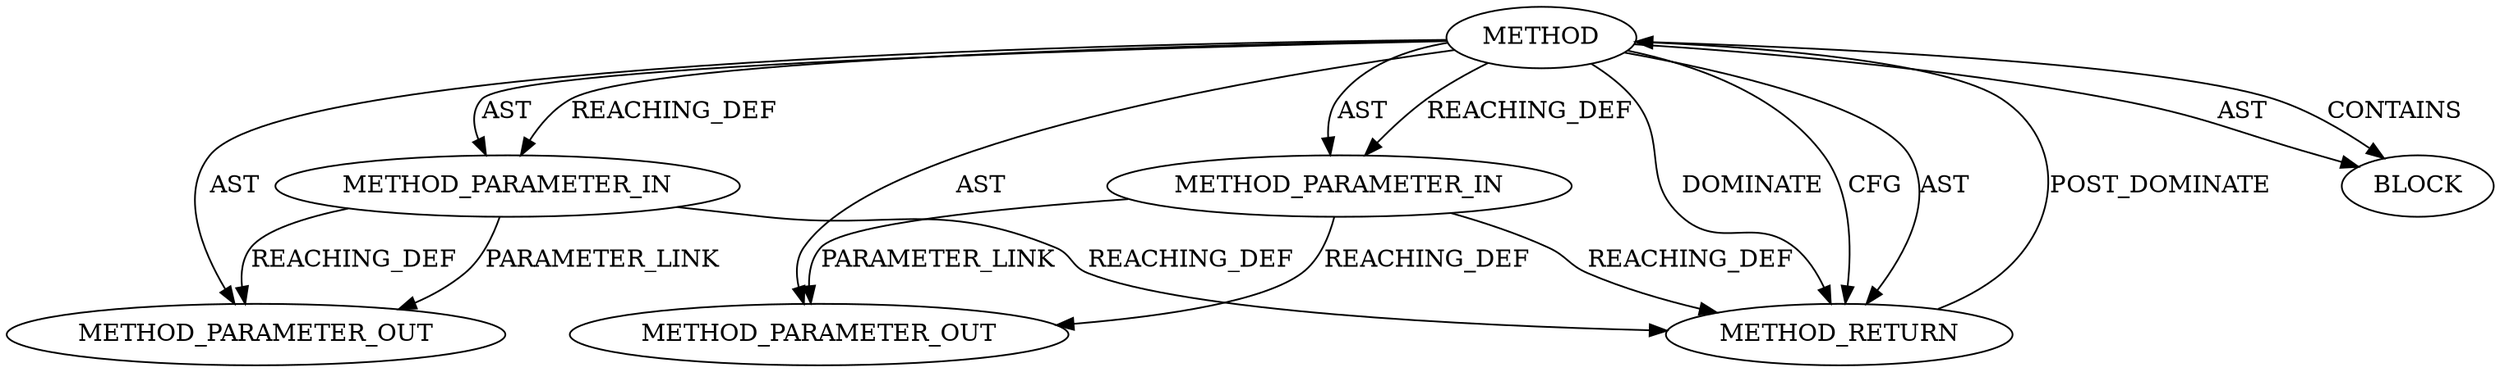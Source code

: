 digraph {
  13311 [label=METHOD_PARAMETER_OUT ORDER=2 CODE="p2" IS_VARIADIC=false TYPE_FULL_NAME="ANY" EVALUATION_STRATEGY="BY_VALUE" INDEX=2 NAME="p2"]
  12137 [label=METHOD AST_PARENT_TYPE="NAMESPACE_BLOCK" AST_PARENT_FULL_NAME="<global>" ORDER=0 CODE="<empty>" FULL_NAME="<operator>.assignmentPlus" IS_EXTERNAL=true FILENAME="<empty>" SIGNATURE="" NAME="<operator>.assignmentPlus"]
  12138 [label=METHOD_PARAMETER_IN ORDER=1 CODE="p1" IS_VARIADIC=false TYPE_FULL_NAME="ANY" EVALUATION_STRATEGY="BY_VALUE" INDEX=1 NAME="p1"]
  13310 [label=METHOD_PARAMETER_OUT ORDER=1 CODE="p1" IS_VARIADIC=false TYPE_FULL_NAME="ANY" EVALUATION_STRATEGY="BY_VALUE" INDEX=1 NAME="p1"]
  12139 [label=METHOD_PARAMETER_IN ORDER=2 CODE="p2" IS_VARIADIC=false TYPE_FULL_NAME="ANY" EVALUATION_STRATEGY="BY_VALUE" INDEX=2 NAME="p2"]
  12141 [label=METHOD_RETURN ORDER=2 CODE="RET" TYPE_FULL_NAME="ANY" EVALUATION_STRATEGY="BY_VALUE"]
  12140 [label=BLOCK ORDER=1 ARGUMENT_INDEX=1 CODE="<empty>" TYPE_FULL_NAME="ANY"]
  12137 -> 12141 [label=DOMINATE ]
  12137 -> 13310 [label=AST ]
  12138 -> 13310 [label=REACHING_DEF VARIABLE="p1"]
  12137 -> 12138 [label=AST ]
  12137 -> 12140 [label=AST ]
  12139 -> 13311 [label=PARAMETER_LINK ]
  12137 -> 12141 [label=CFG ]
  12139 -> 13311 [label=REACHING_DEF VARIABLE="p2"]
  12138 -> 12141 [label=REACHING_DEF VARIABLE="p1"]
  12141 -> 12137 [label=POST_DOMINATE ]
  12137 -> 12140 [label=CONTAINS ]
  12138 -> 13310 [label=PARAMETER_LINK ]
  12139 -> 12141 [label=REACHING_DEF VARIABLE="p2"]
  12137 -> 12139 [label=AST ]
  12137 -> 12139 [label=REACHING_DEF VARIABLE=""]
  12137 -> 13311 [label=AST ]
  12137 -> 12138 [label=REACHING_DEF VARIABLE=""]
  12137 -> 12141 [label=AST ]
}

